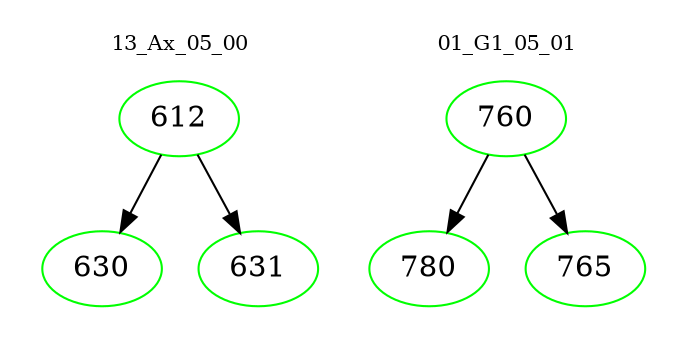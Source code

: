 digraph{
subgraph cluster_0 {
color = white
label = "13_Ax_05_00";
fontsize=10;
T0_612 [label="612", color="green"]
T0_612 -> T0_630 [color="black"]
T0_630 [label="630", color="green"]
T0_612 -> T0_631 [color="black"]
T0_631 [label="631", color="green"]
}
subgraph cluster_1 {
color = white
label = "01_G1_05_01";
fontsize=10;
T1_760 [label="760", color="green"]
T1_760 -> T1_780 [color="black"]
T1_780 [label="780", color="green"]
T1_760 -> T1_765 [color="black"]
T1_765 [label="765", color="green"]
}
}

